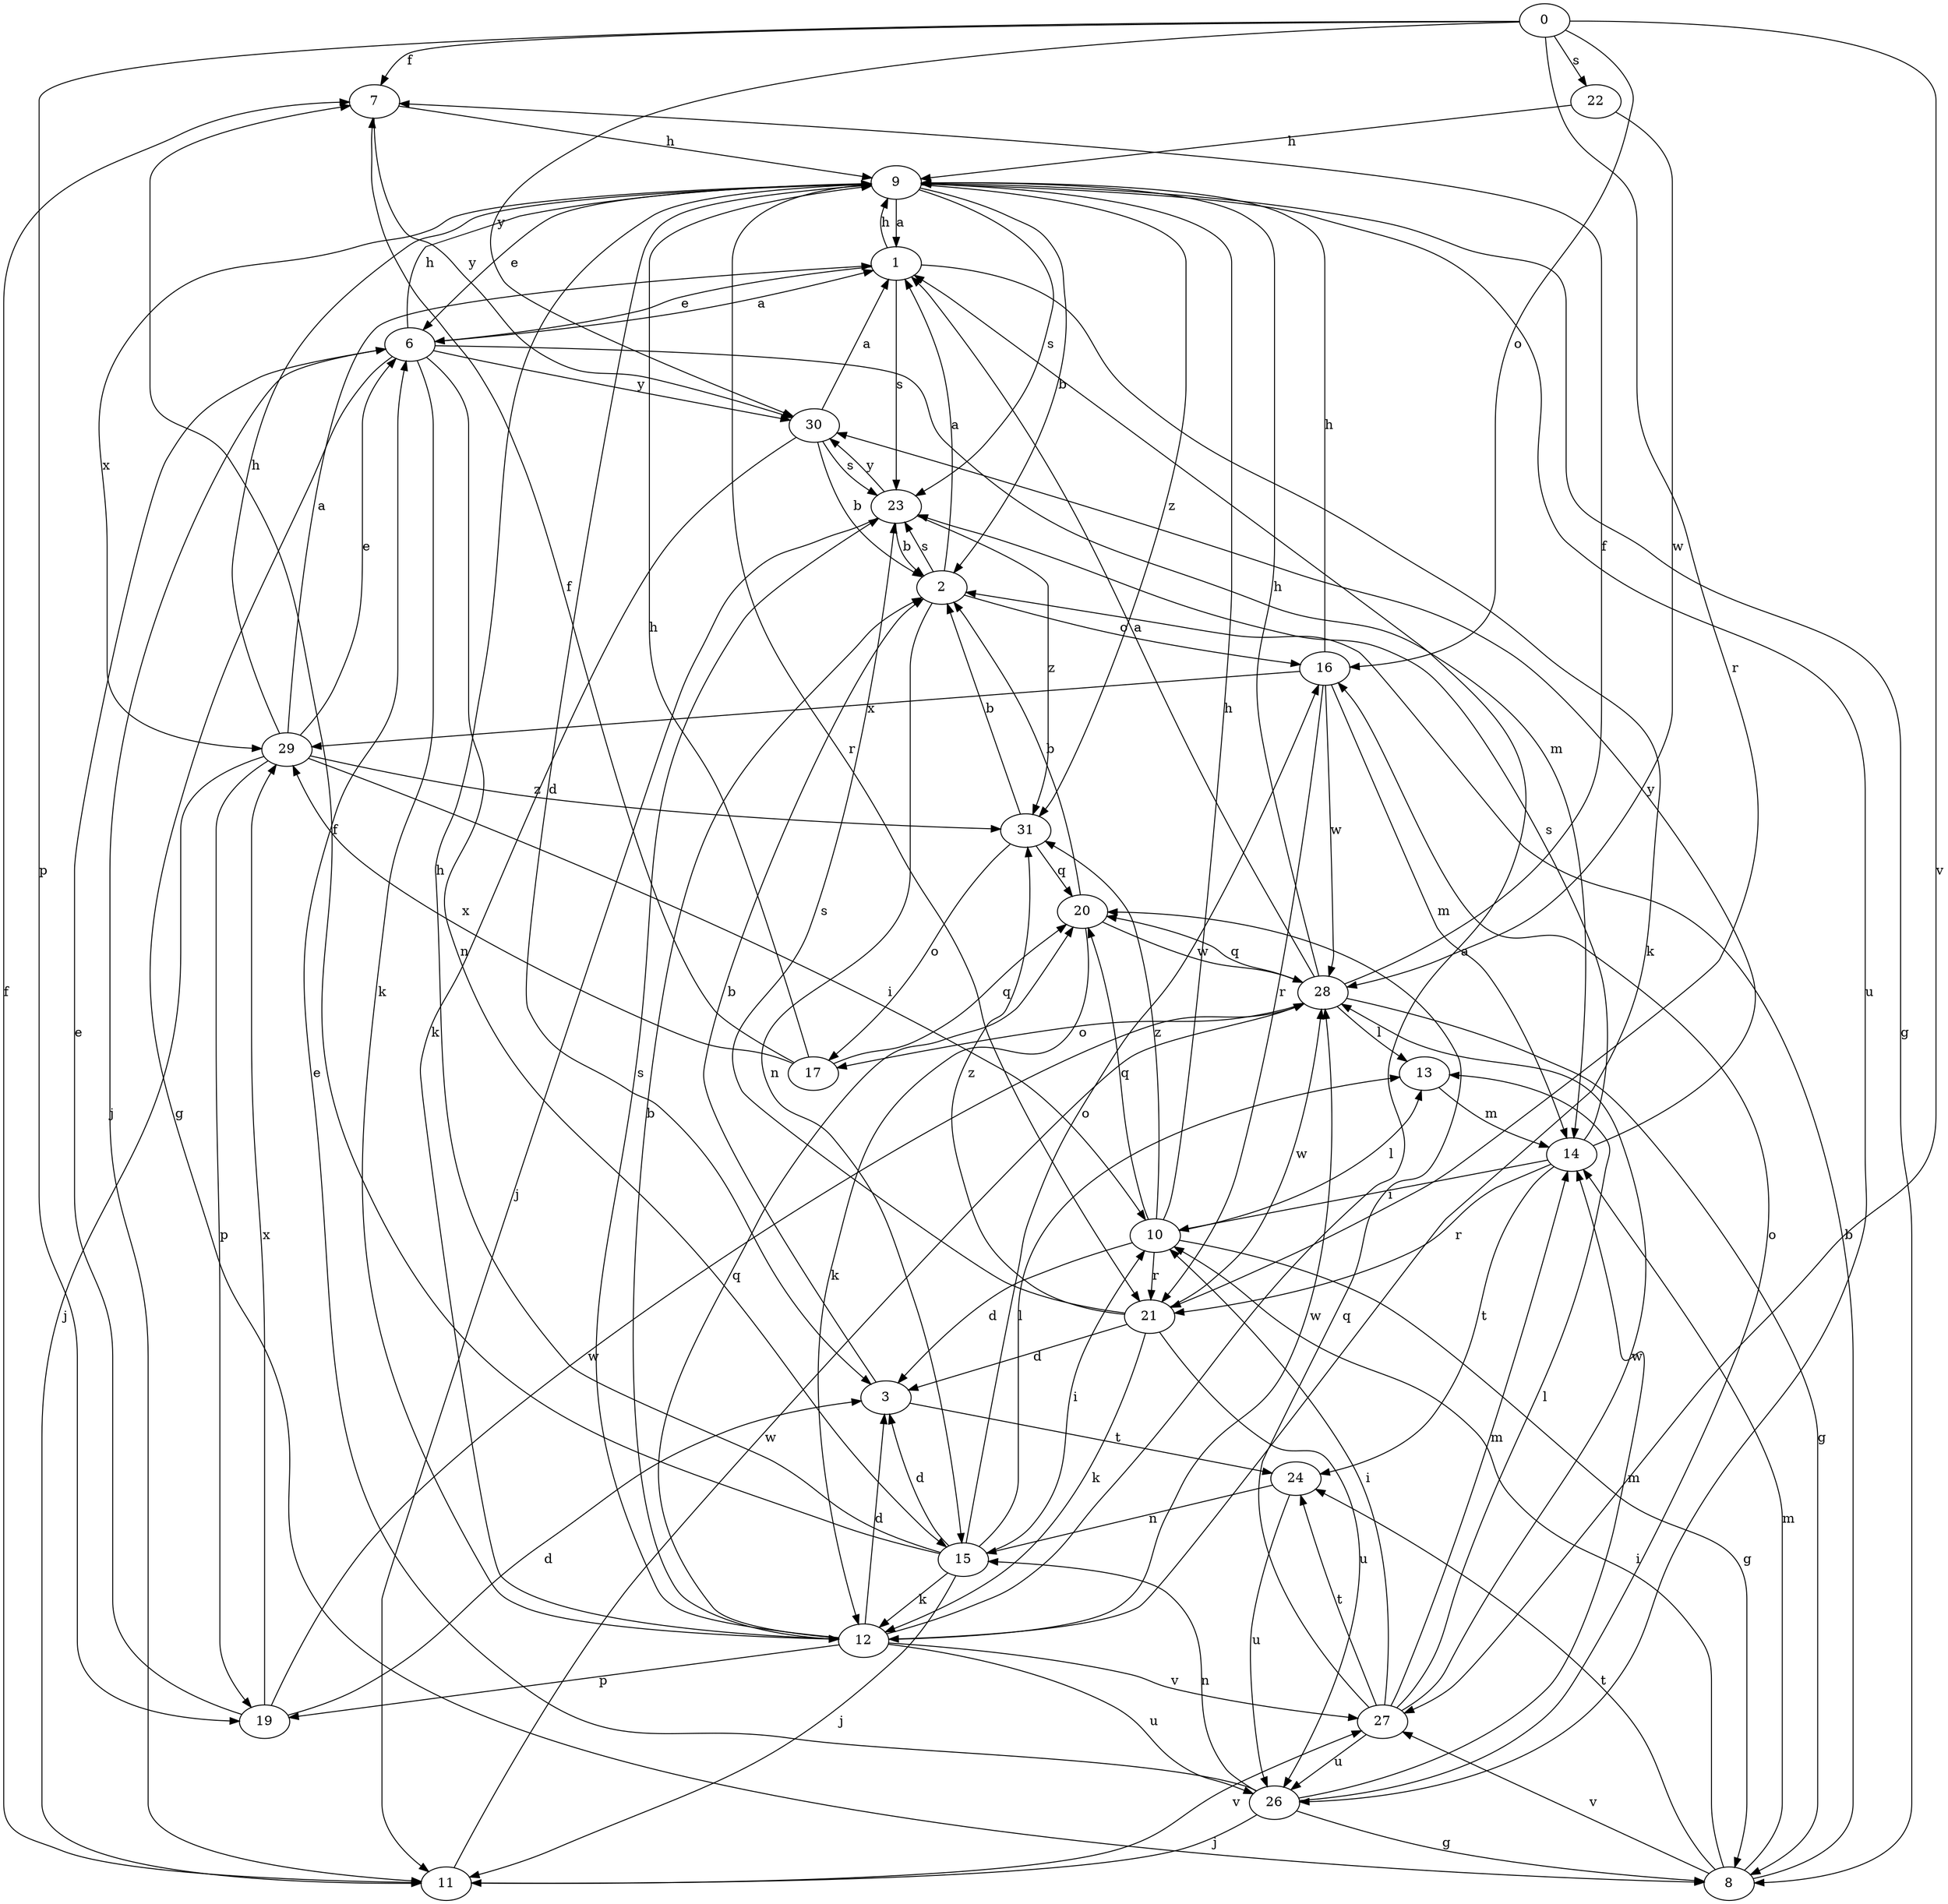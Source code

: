 strict digraph  {
0;
1;
2;
3;
6;
7;
8;
9;
10;
11;
12;
13;
14;
15;
16;
17;
19;
20;
21;
22;
23;
24;
26;
27;
28;
29;
30;
31;
0 -> 7  [label=f];
0 -> 16  [label=o];
0 -> 19  [label=p];
0 -> 21  [label=r];
0 -> 22  [label=s];
0 -> 27  [label=v];
0 -> 30  [label=y];
1 -> 6  [label=e];
1 -> 9  [label=h];
1 -> 12  [label=k];
1 -> 23  [label=s];
2 -> 1  [label=a];
2 -> 15  [label=n];
2 -> 16  [label=o];
2 -> 23  [label=s];
3 -> 2  [label=b];
3 -> 24  [label=t];
6 -> 1  [label=a];
6 -> 8  [label=g];
6 -> 9  [label=h];
6 -> 11  [label=j];
6 -> 12  [label=k];
6 -> 14  [label=m];
6 -> 15  [label=n];
6 -> 30  [label=y];
7 -> 9  [label=h];
7 -> 30  [label=y];
8 -> 2  [label=b];
8 -> 10  [label=i];
8 -> 14  [label=m];
8 -> 24  [label=t];
8 -> 27  [label=v];
9 -> 1  [label=a];
9 -> 2  [label=b];
9 -> 3  [label=d];
9 -> 6  [label=e];
9 -> 8  [label=g];
9 -> 21  [label=r];
9 -> 23  [label=s];
9 -> 26  [label=u];
9 -> 29  [label=x];
9 -> 31  [label=z];
10 -> 3  [label=d];
10 -> 8  [label=g];
10 -> 9  [label=h];
10 -> 13  [label=l];
10 -> 20  [label=q];
10 -> 21  [label=r];
10 -> 31  [label=z];
11 -> 7  [label=f];
11 -> 27  [label=v];
11 -> 28  [label=w];
12 -> 1  [label=a];
12 -> 2  [label=b];
12 -> 3  [label=d];
12 -> 19  [label=p];
12 -> 20  [label=q];
12 -> 23  [label=s];
12 -> 26  [label=u];
12 -> 27  [label=v];
12 -> 28  [label=w];
13 -> 14  [label=m];
14 -> 10  [label=i];
14 -> 21  [label=r];
14 -> 23  [label=s];
14 -> 24  [label=t];
14 -> 30  [label=y];
15 -> 3  [label=d];
15 -> 7  [label=f];
15 -> 9  [label=h];
15 -> 10  [label=i];
15 -> 11  [label=j];
15 -> 12  [label=k];
15 -> 13  [label=l];
15 -> 16  [label=o];
16 -> 9  [label=h];
16 -> 14  [label=m];
16 -> 21  [label=r];
16 -> 28  [label=w];
16 -> 29  [label=x];
17 -> 7  [label=f];
17 -> 9  [label=h];
17 -> 20  [label=q];
17 -> 29  [label=x];
19 -> 3  [label=d];
19 -> 6  [label=e];
19 -> 28  [label=w];
19 -> 29  [label=x];
20 -> 2  [label=b];
20 -> 12  [label=k];
20 -> 28  [label=w];
21 -> 3  [label=d];
21 -> 12  [label=k];
21 -> 23  [label=s];
21 -> 26  [label=u];
21 -> 28  [label=w];
21 -> 31  [label=z];
22 -> 9  [label=h];
22 -> 28  [label=w];
23 -> 2  [label=b];
23 -> 11  [label=j];
23 -> 30  [label=y];
23 -> 31  [label=z];
24 -> 15  [label=n];
24 -> 26  [label=u];
26 -> 6  [label=e];
26 -> 8  [label=g];
26 -> 11  [label=j];
26 -> 14  [label=m];
26 -> 15  [label=n];
26 -> 16  [label=o];
27 -> 10  [label=i];
27 -> 13  [label=l];
27 -> 14  [label=m];
27 -> 20  [label=q];
27 -> 24  [label=t];
27 -> 26  [label=u];
27 -> 28  [label=w];
28 -> 1  [label=a];
28 -> 7  [label=f];
28 -> 8  [label=g];
28 -> 9  [label=h];
28 -> 13  [label=l];
28 -> 17  [label=o];
28 -> 20  [label=q];
29 -> 1  [label=a];
29 -> 6  [label=e];
29 -> 9  [label=h];
29 -> 10  [label=i];
29 -> 11  [label=j];
29 -> 19  [label=p];
29 -> 31  [label=z];
30 -> 1  [label=a];
30 -> 2  [label=b];
30 -> 12  [label=k];
30 -> 23  [label=s];
31 -> 2  [label=b];
31 -> 17  [label=o];
31 -> 20  [label=q];
}
